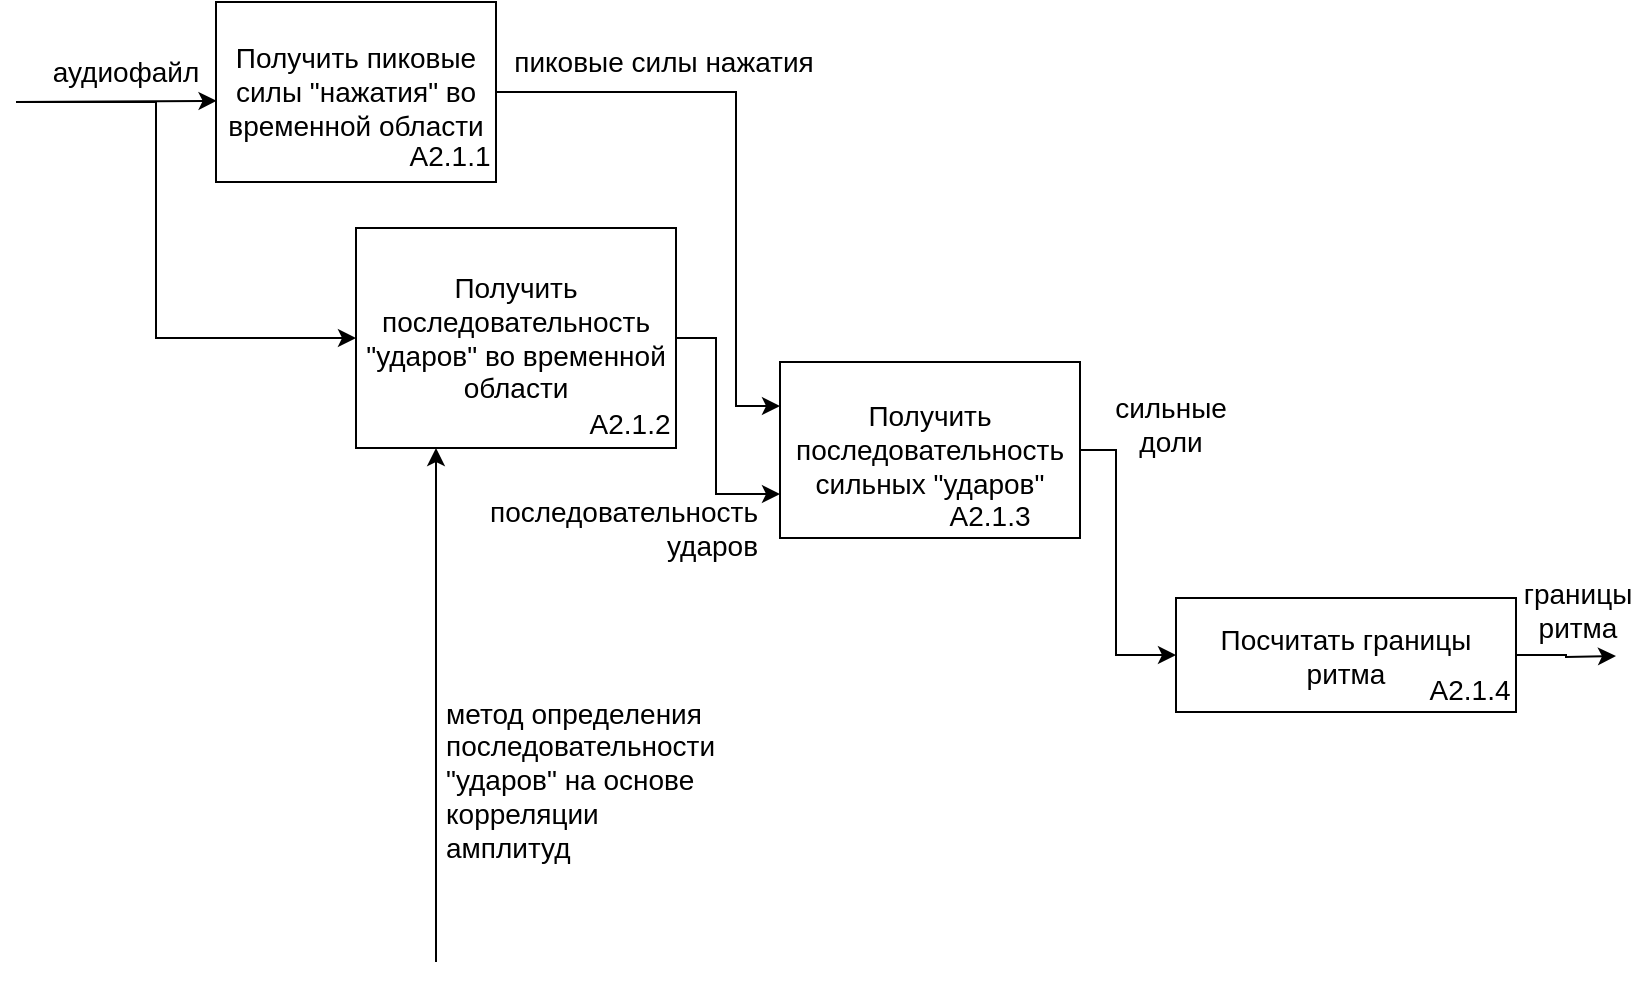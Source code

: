 <mxfile version="13.9.9" type="device"><diagram id="EWjVSGFh6-BiMM8vp-9v" name="Страница 1"><mxGraphModel dx="920" dy="585" grid="1" gridSize="10" guides="1" tooltips="1" connect="1" arrows="1" fold="1" page="1" pageScale="1" pageWidth="827" pageHeight="1169" math="0" shadow="0"><root><mxCell id="0"/><mxCell id="1" parent="0"/><mxCell id="AqJxVkxP5EtlwAca3ufz-1" style="edgeStyle=orthogonalEdgeStyle;rounded=0;orthogonalLoop=1;jettySize=auto;html=1;exitX=1;exitY=0.5;exitDx=0;exitDy=0;fontSize=14;entryX=0;entryY=0.25;entryDx=0;entryDy=0;" edge="1" parent="1" source="AqJxVkxP5EtlwAca3ufz-2" target="AqJxVkxP5EtlwAca3ufz-8"><mxGeometry relative="1" as="geometry"><mxPoint x="390" y="210" as="targetPoint"/><Array as="points"><mxPoint x="370" y="125"/><mxPoint x="370" y="282"/></Array></mxGeometry></mxCell><mxCell id="AqJxVkxP5EtlwAca3ufz-2" value="Получить пиковые силы &quot;нажатия&quot; во временной области" style="rounded=0;whiteSpace=wrap;html=1;fontSize=14;" vertex="1" parent="1"><mxGeometry x="110" y="80" width="140" height="90" as="geometry"/></mxCell><mxCell id="AqJxVkxP5EtlwAca3ufz-3" value="А2.1.1" style="text;html=1;strokeColor=none;fillColor=none;align=center;verticalAlign=middle;whiteSpace=wrap;rounded=0;fontSize=14;" vertex="1" parent="1"><mxGeometry x="207" y="147" width="40" height="20" as="geometry"/></mxCell><mxCell id="AqJxVkxP5EtlwAca3ufz-26" style="edgeStyle=orthogonalEdgeStyle;rounded=0;orthogonalLoop=1;jettySize=auto;html=1;exitX=1;exitY=0.5;exitDx=0;exitDy=0;entryX=0;entryY=0.75;entryDx=0;entryDy=0;" edge="1" parent="1" source="AqJxVkxP5EtlwAca3ufz-5" target="AqJxVkxP5EtlwAca3ufz-8"><mxGeometry relative="1" as="geometry"><Array as="points"><mxPoint x="360" y="248"/><mxPoint x="360" y="326"/></Array></mxGeometry></mxCell><mxCell id="AqJxVkxP5EtlwAca3ufz-5" value="Получить последовательность &quot;ударов&quot; во временной области" style="rounded=0;whiteSpace=wrap;html=1;fontSize=14;" vertex="1" parent="1"><mxGeometry x="180" y="193" width="160" height="110" as="geometry"/></mxCell><mxCell id="AqJxVkxP5EtlwAca3ufz-6" value="А2.1.2" style="text;html=1;strokeColor=none;fillColor=none;align=center;verticalAlign=middle;whiteSpace=wrap;rounded=0;fontSize=14;" vertex="1" parent="1"><mxGeometry x="297" y="281" width="40" height="20" as="geometry"/></mxCell><mxCell id="AqJxVkxP5EtlwAca3ufz-7" style="edgeStyle=orthogonalEdgeStyle;rounded=0;orthogonalLoop=1;jettySize=auto;html=1;exitX=1;exitY=0.5;exitDx=0;exitDy=0;entryX=0;entryY=0.5;entryDx=0;entryDy=0;fontSize=14;" edge="1" parent="1" source="AqJxVkxP5EtlwAca3ufz-8" target="AqJxVkxP5EtlwAca3ufz-11"><mxGeometry relative="1" as="geometry"><Array as="points"><mxPoint x="560" y="304"/><mxPoint x="560" y="407"/></Array></mxGeometry></mxCell><mxCell id="AqJxVkxP5EtlwAca3ufz-8" value="Получить последовательность сильных &quot;ударов&quot;" style="rounded=0;whiteSpace=wrap;html=1;fontSize=14;" vertex="1" parent="1"><mxGeometry x="392" y="260" width="150" height="88" as="geometry"/></mxCell><mxCell id="AqJxVkxP5EtlwAca3ufz-9" value="А2.1.3" style="text;html=1;strokeColor=none;fillColor=none;align=center;verticalAlign=middle;whiteSpace=wrap;rounded=0;fontSize=14;" vertex="1" parent="1"><mxGeometry x="476.5" y="327" width="40" height="20" as="geometry"/></mxCell><mxCell id="AqJxVkxP5EtlwAca3ufz-10" style="edgeStyle=orthogonalEdgeStyle;rounded=0;orthogonalLoop=1;jettySize=auto;html=1;exitX=1;exitY=0.5;exitDx=0;exitDy=0;fontSize=14;" edge="1" parent="1" source="AqJxVkxP5EtlwAca3ufz-11"><mxGeometry relative="1" as="geometry"><mxPoint x="810" y="407" as="targetPoint"/></mxGeometry></mxCell><mxCell id="AqJxVkxP5EtlwAca3ufz-11" value="Посчитать границы ритма" style="rounded=0;whiteSpace=wrap;html=1;fontSize=14;" vertex="1" parent="1"><mxGeometry x="590" y="378" width="170" height="57" as="geometry"/></mxCell><mxCell id="AqJxVkxP5EtlwAca3ufz-12" value="А2.1.4" style="text;html=1;strokeColor=none;fillColor=none;align=center;verticalAlign=middle;whiteSpace=wrap;rounded=0;fontSize=14;" vertex="1" parent="1"><mxGeometry x="717" y="414" width="40" height="20" as="geometry"/></mxCell><mxCell id="AqJxVkxP5EtlwAca3ufz-13" value="" style="endArrow=classic;html=1;fontSize=14;entryX=0.002;entryY=0.549;entryDx=0;entryDy=0;entryPerimeter=0;" edge="1" parent="1" target="AqJxVkxP5EtlwAca3ufz-2"><mxGeometry width="50" height="50" relative="1" as="geometry"><mxPoint x="10" y="130" as="sourcePoint"/><mxPoint x="420" y="270" as="targetPoint"/></mxGeometry></mxCell><mxCell id="AqJxVkxP5EtlwAca3ufz-14" value="аудиофайл" style="text;html=1;strokeColor=none;fillColor=none;align=center;verticalAlign=middle;whiteSpace=wrap;rounded=0;fontSize=14;" vertex="1" parent="1"><mxGeometry x="20" y="105" width="90" height="20" as="geometry"/></mxCell><mxCell id="AqJxVkxP5EtlwAca3ufz-15" value="границы ритма" style="text;html=1;strokeColor=none;fillColor=none;align=center;verticalAlign=middle;whiteSpace=wrap;rounded=0;fontSize=14;" vertex="1" parent="1"><mxGeometry x="766" y="364" width="50" height="40" as="geometry"/></mxCell><mxCell id="AqJxVkxP5EtlwAca3ufz-16" value="пиковые силы нажатия" style="text;html=1;strokeColor=none;fillColor=none;align=center;verticalAlign=middle;whiteSpace=wrap;rounded=0;fontSize=14;" vertex="1" parent="1"><mxGeometry x="254" y="97" width="160" height="25" as="geometry"/></mxCell><mxCell id="AqJxVkxP5EtlwAca3ufz-18" value="" style="endArrow=classic;html=1;fontSize=14;entryX=0.25;entryY=1;entryDx=0;entryDy=0;" edge="1" parent="1" target="AqJxVkxP5EtlwAca3ufz-5"><mxGeometry width="50" height="50" relative="1" as="geometry"><mxPoint x="220" y="560" as="sourcePoint"/><mxPoint x="460" y="330" as="targetPoint"/></mxGeometry></mxCell><mxCell id="AqJxVkxP5EtlwAca3ufz-19" value="сильные доли" style="text;html=1;strokeColor=none;fillColor=none;align=center;verticalAlign=middle;whiteSpace=wrap;rounded=0;fontSize=14;" vertex="1" parent="1"><mxGeometry x="550" y="271" width="75" height="40" as="geometry"/></mxCell><mxCell id="AqJxVkxP5EtlwAca3ufz-21" value="" style="endArrow=classic;html=1;entryX=0;entryY=0.5;entryDx=0;entryDy=0;rounded=0;" edge="1" parent="1" target="AqJxVkxP5EtlwAca3ufz-5"><mxGeometry width="50" height="50" relative="1" as="geometry"><mxPoint x="10" y="130" as="sourcePoint"/><mxPoint x="190" y="270" as="targetPoint"/><Array as="points"><mxPoint x="80" y="130"/><mxPoint x="80" y="248"/></Array></mxGeometry></mxCell><mxCell id="AqJxVkxP5EtlwAca3ufz-23" value="метод определения последовательности &quot;ударов&quot; на основе корреляции амплитуд" style="text;html=1;strokeColor=none;fillColor=none;align=left;verticalAlign=middle;whiteSpace=wrap;rounded=0;fontSize=14;" vertex="1" parent="1"><mxGeometry x="223" y="414" width="140" height="110" as="geometry"/></mxCell><mxCell id="AqJxVkxP5EtlwAca3ufz-27" value="последовательность ударов" style="text;html=1;strokeColor=none;fillColor=none;align=right;verticalAlign=middle;whiteSpace=wrap;rounded=0;fontSize=14;" vertex="1" parent="1"><mxGeometry x="223" y="321" width="160" height="43" as="geometry"/></mxCell></root></mxGraphModel></diagram></mxfile>
